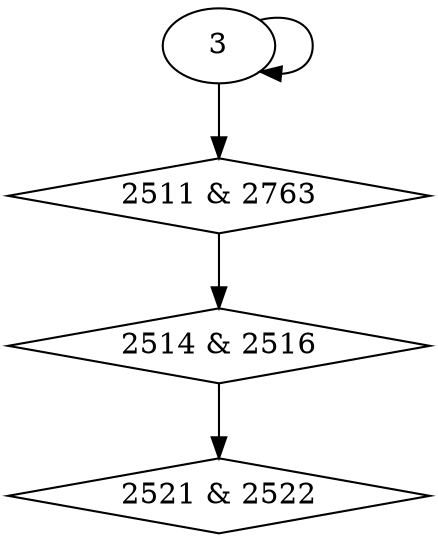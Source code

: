 digraph {
0 [label = "2511 & 2763", shape = diamond];
1 [label = "2514 & 2516", shape = diamond];
2 [label = "2521 & 2522", shape = diamond];
3 -> 0;
0 -> 1;
1 -> 2;
3 -> 3;
}
